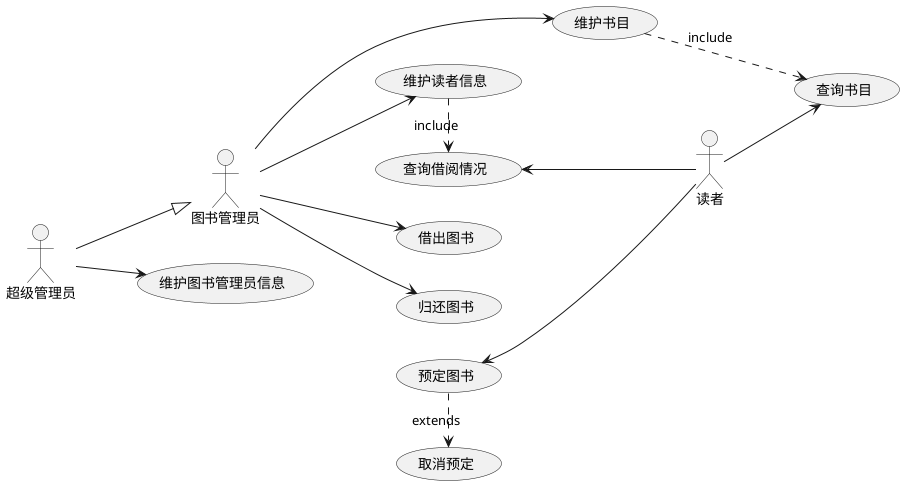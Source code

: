 @startuml
  left to right direction
  图书管理员 --> (借出图书)
  图书管理员 -->(归还图书)
  图书管理员 --> (维护书目)
  图书管理员 --> (维护读者信息)
  读者 --> (查询书目)
  (查询借阅情况)<-- 读者
  (预定图书)<-- 读者
  (维护书目) .> (查询书目) : include
  (维护读者信息) .> (查询借阅情况) : include
  (预定图书) .> (取消预定) : extends
  超级管理员 --|> 图书管理员
  超级管理员 --> (维护图书管理员信息)
@enduml